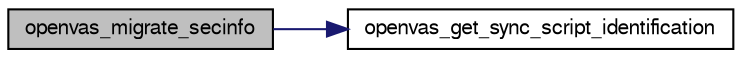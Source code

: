 digraph G
{
  bgcolor="transparent";
  edge [fontname="FreeSans",fontsize="10",labelfontname="FreeSans",labelfontsize="10"];
  node [fontname="FreeSans",fontsize="10",shape=record];
  rankdir=LR;
  Node1 [label="openvas_migrate_secinfo",height=0.2,width=0.4,color="black", fillcolor="grey75", style="filled" fontcolor="black"];
  Node1 -> Node2 [color="midnightblue",fontsize="10",style="solid",fontname="FreeSans"];
  Node2 [label="openvas_get_sync_script_identification",height=0.2,width=0.4,color="black",URL="$manage_8c.html#ab7aa1701e03a8578fa8e80f8f8eefdfa",tooltip="Retrieves the ID string of a feed sync script, with basic validation."];
}
